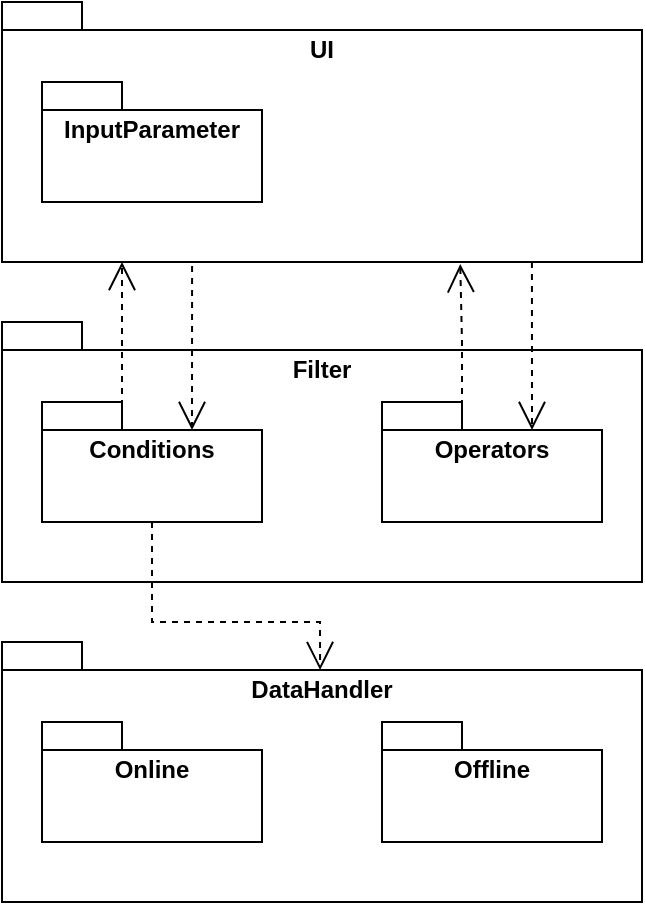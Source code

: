 <mxfile version="22.1.3" type="device">
  <diagram name="Page-1" id="4A2ldnu6Xc7ZFyDIuhB-">
    <mxGraphModel dx="1050" dy="574" grid="1" gridSize="10" guides="1" tooltips="1" connect="1" arrows="1" fold="1" page="1" pageScale="1" pageWidth="1100" pageHeight="850" math="0" shadow="0">
      <root>
        <mxCell id="0" />
        <mxCell id="1" parent="0" />
        <mxCell id="Z8BQ2JkEAXYIqbNXg26a-8" value="Filter" style="shape=folder;fontStyle=1;spacingTop=10;tabWidth=40;tabHeight=14;tabPosition=left;html=1;whiteSpace=wrap;verticalAlign=top;" parent="1" vertex="1">
          <mxGeometry x="120" y="280" width="320" height="130" as="geometry" />
        </mxCell>
        <mxCell id="Z8BQ2JkEAXYIqbNXg26a-1" value="Conditions" style="shape=folder;fontStyle=1;spacingTop=10;tabWidth=40;tabHeight=14;tabPosition=left;html=1;whiteSpace=wrap;verticalAlign=top;" parent="1" vertex="1">
          <mxGeometry x="140" y="320" width="110" height="60" as="geometry" />
        </mxCell>
        <mxCell id="Z8BQ2JkEAXYIqbNXg26a-2" value="UI" style="shape=folder;fontStyle=1;spacingTop=10;tabWidth=40;tabHeight=14;tabPosition=left;html=1;whiteSpace=wrap;verticalAlign=top;points=[[0,0,0,0,0],[0,0,0,0,14],[0,0,0,0,43],[0,0,0,0,72],[0,0,0,0,101],[0,0,0,0,130],[0,0,0,20,0],[0,0,0,40,0],[0,0,0,40,14],[0,0,0,180,14],[0,0,0,320,14],[0,0,0,320,43],[0,0,0,320,72],[0,0,0,320,101],[0,0,0,320,130],[0.12,1,0,0,0],[0.25,1,0,0,0],[0.37,1,0,0,0],[0.5,1,0,0,0],[0.63,1,0,0,0],[0.75,1,0,0,0],[0.87,1,0,0,0]];" parent="1" vertex="1">
          <mxGeometry x="120" y="120" width="320" height="130" as="geometry" />
        </mxCell>
        <mxCell id="Z8BQ2JkEAXYIqbNXg26a-3" value="Operators" style="shape=folder;fontStyle=1;spacingTop=10;tabWidth=40;tabHeight=14;tabPosition=left;html=1;whiteSpace=wrap;labelPosition=center;verticalLabelPosition=middle;align=center;verticalAlign=top;" parent="1" vertex="1">
          <mxGeometry x="310" y="320" width="110" height="60" as="geometry" />
        </mxCell>
        <mxCell id="Z8BQ2JkEAXYIqbNXg26a-4" value="DataHandler" style="shape=folder;fontStyle=1;spacingTop=10;tabWidth=40;tabHeight=14;tabPosition=left;html=1;whiteSpace=wrap;verticalAlign=top;" parent="1" vertex="1">
          <mxGeometry x="120" y="440" width="320" height="130" as="geometry" />
        </mxCell>
        <mxCell id="Z8BQ2JkEAXYIqbNXg26a-5" value="Online" style="shape=folder;fontStyle=1;spacingTop=10;tabWidth=40;tabHeight=14;tabPosition=left;html=1;whiteSpace=wrap;verticalAlign=top;" parent="1" vertex="1">
          <mxGeometry x="140" y="480" width="110" height="60" as="geometry" />
        </mxCell>
        <mxCell id="Z8BQ2JkEAXYIqbNXg26a-7" value="Offline" style="shape=folder;fontStyle=1;spacingTop=10;tabWidth=40;tabHeight=14;tabPosition=left;html=1;whiteSpace=wrap;verticalAlign=top;" parent="1" vertex="1">
          <mxGeometry x="310" y="480" width="110" height="60" as="geometry" />
        </mxCell>
        <mxCell id="Z8BQ2JkEAXYIqbNXg26a-9" style="edgeStyle=orthogonalEdgeStyle;rounded=0;orthogonalLoop=1;jettySize=auto;html=1;dashed=1;endArrow=open;endFill=0;endSize=12;entryX=0;entryY=0;entryDx=75;entryDy=14;entryPerimeter=0;exitX=0.297;exitY=1.015;exitDx=0;exitDy=0;exitPerimeter=0;" parent="1" source="Z8BQ2JkEAXYIqbNXg26a-2" target="Z8BQ2JkEAXYIqbNXg26a-1" edge="1">
          <mxGeometry relative="1" as="geometry">
            <mxPoint x="238" y="250" as="sourcePoint" />
            <mxPoint x="238" y="250" as="targetPoint" />
          </mxGeometry>
        </mxCell>
        <mxCell id="Z8BQ2JkEAXYIqbNXg26a-10" style="edgeStyle=orthogonalEdgeStyle;rounded=0;orthogonalLoop=1;jettySize=auto;html=1;exitX=0;exitY=0;exitDx=40;exitDy=14;exitPerimeter=0;dashed=1;endArrow=open;endFill=0;endSize=12;" parent="1" source="Z8BQ2JkEAXYIqbNXg26a-1" edge="1">
          <mxGeometry relative="1" as="geometry">
            <mxPoint x="263" y="260" as="sourcePoint" />
            <mxPoint x="180" y="250" as="targetPoint" />
            <Array as="points">
              <mxPoint x="180" y="251" />
            </Array>
          </mxGeometry>
        </mxCell>
        <mxCell id="Z8BQ2JkEAXYIqbNXg26a-11" style="edgeStyle=orthogonalEdgeStyle;rounded=0;orthogonalLoop=1;jettySize=auto;html=1;dashed=1;endArrow=open;endFill=0;endSize=12;exitX=0.828;exitY=1;exitDx=0;exitDy=0;exitPerimeter=0;entryX=0;entryY=0;entryDx=75;entryDy=14;entryPerimeter=0;" parent="1" source="Z8BQ2JkEAXYIqbNXg26a-2" target="Z8BQ2JkEAXYIqbNXg26a-3" edge="1">
          <mxGeometry relative="1" as="geometry">
            <mxPoint x="538" y="240" as="sourcePoint" />
            <mxPoint x="515" y="324" as="targetPoint" />
          </mxGeometry>
        </mxCell>
        <mxCell id="Z8BQ2JkEAXYIqbNXg26a-12" style="edgeStyle=orthogonalEdgeStyle;rounded=0;orthogonalLoop=1;jettySize=auto;html=1;exitX=0;exitY=0;exitDx=40;exitDy=14;exitPerimeter=0;dashed=1;endArrow=open;endFill=0;endSize=12;entryX=0.716;entryY=1.008;entryDx=0;entryDy=0;entryPerimeter=0;" parent="1" source="Z8BQ2JkEAXYIqbNXg26a-3" target="Z8BQ2JkEAXYIqbNXg26a-2" edge="1">
          <mxGeometry relative="1" as="geometry">
            <mxPoint x="480" y="324" as="sourcePoint" />
            <mxPoint x="350" y="270" as="targetPoint" />
            <Array as="points">
              <mxPoint x="350" y="290" />
            </Array>
          </mxGeometry>
        </mxCell>
        <mxCell id="Z8BQ2JkEAXYIqbNXg26a-16" style="edgeStyle=orthogonalEdgeStyle;rounded=0;orthogonalLoop=1;jettySize=auto;html=1;exitX=0.5;exitY=1;exitDx=0;exitDy=0;exitPerimeter=0;entryX=0.497;entryY=0.108;entryDx=0;entryDy=0;entryPerimeter=0;endSize=12;endArrow=open;endFill=0;dashed=1;" parent="1" source="Z8BQ2JkEAXYIqbNXg26a-1" target="Z8BQ2JkEAXYIqbNXg26a-4" edge="1">
          <mxGeometry relative="1" as="geometry">
            <Array as="points">
              <mxPoint x="195" y="430" />
              <mxPoint x="279" y="430" />
            </Array>
          </mxGeometry>
        </mxCell>
        <mxCell id="x8kjlUTJ4EAUSzC76fjr-1" value="InputParameter" style="shape=folder;fontStyle=1;spacingTop=10;tabWidth=40;tabHeight=14;tabPosition=left;html=1;whiteSpace=wrap;verticalAlign=top;" vertex="1" parent="1">
          <mxGeometry x="140" y="160" width="110" height="60" as="geometry" />
        </mxCell>
      </root>
    </mxGraphModel>
  </diagram>
</mxfile>

